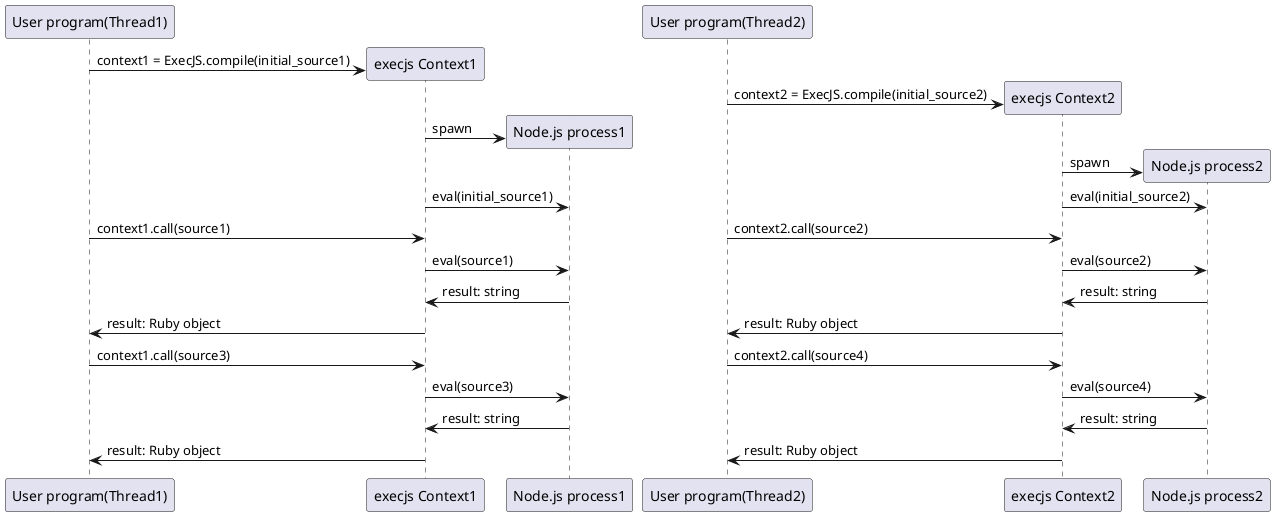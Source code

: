 @startuml

!pragma teoz true

participant "User program(Thread1)" as ruby1
participant "execjs Context1" as context1
participant "Node.js process1" as node1
participant "User program(Thread2)" as ruby2
participant "execjs Context2" as context2
participant "Node.js process2" as node2

create context1
ruby1 -> context1 : context1 = ExecJS.compile(initial_source1)
create context2
ruby2 -> context2 : context2 = ExecJS.compile(initial_source2)
create node1
context1 -> node1 : spawn
create node2
context2 -> node2 : spawn
context1 -> node1 : eval(initial_source1)
& context2 -> node2 : eval(initial_source2)

ruby1 -> context1 : context1.call(source1)
& ruby2 -> context2 : context2.call(source2)
context1 -> node1 : eval(source1)
& context2 -> node2 : eval(source2)
node1 -> context1 : result: string
& node2 -> context2 : result: string
context1 -> ruby1 : result: Ruby object
& context2 -> ruby2 : result: Ruby object

ruby1 -> context1 : context1.call(source3)
& ruby2 -> context2 : context2.call(source4)
context1 -> node1 : eval(source3)
& context2 -> node2 : eval(source4)
node1 -> context1 : result: string
& node2 -> context2 : result: string
context1 -> ruby1 : result: Ruby object
& context2 -> ruby2 : result: Ruby object
@enduml
